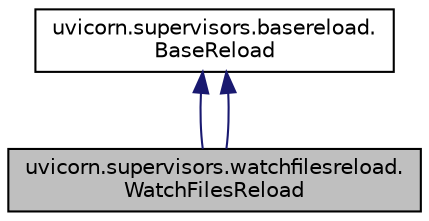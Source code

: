 digraph "uvicorn.supervisors.watchfilesreload.WatchFilesReload"
{
 // LATEX_PDF_SIZE
  edge [fontname="Helvetica",fontsize="10",labelfontname="Helvetica",labelfontsize="10"];
  node [fontname="Helvetica",fontsize="10",shape=record];
  Node1 [label="uvicorn.supervisors.watchfilesreload.\lWatchFilesReload",height=0.2,width=0.4,color="black", fillcolor="grey75", style="filled", fontcolor="black",tooltip=" "];
  Node2 -> Node1 [dir="back",color="midnightblue",fontsize="10",style="solid",fontname="Helvetica"];
  Node2 [label="uvicorn.supervisors.basereload.\lBaseReload",height=0.2,width=0.4,color="black", fillcolor="white", style="filled",URL="$classuvicorn_1_1supervisors_1_1basereload_1_1BaseReload.html",tooltip=" "];
  Node2 -> Node1 [dir="back",color="midnightblue",fontsize="10",style="solid",fontname="Helvetica"];
}
